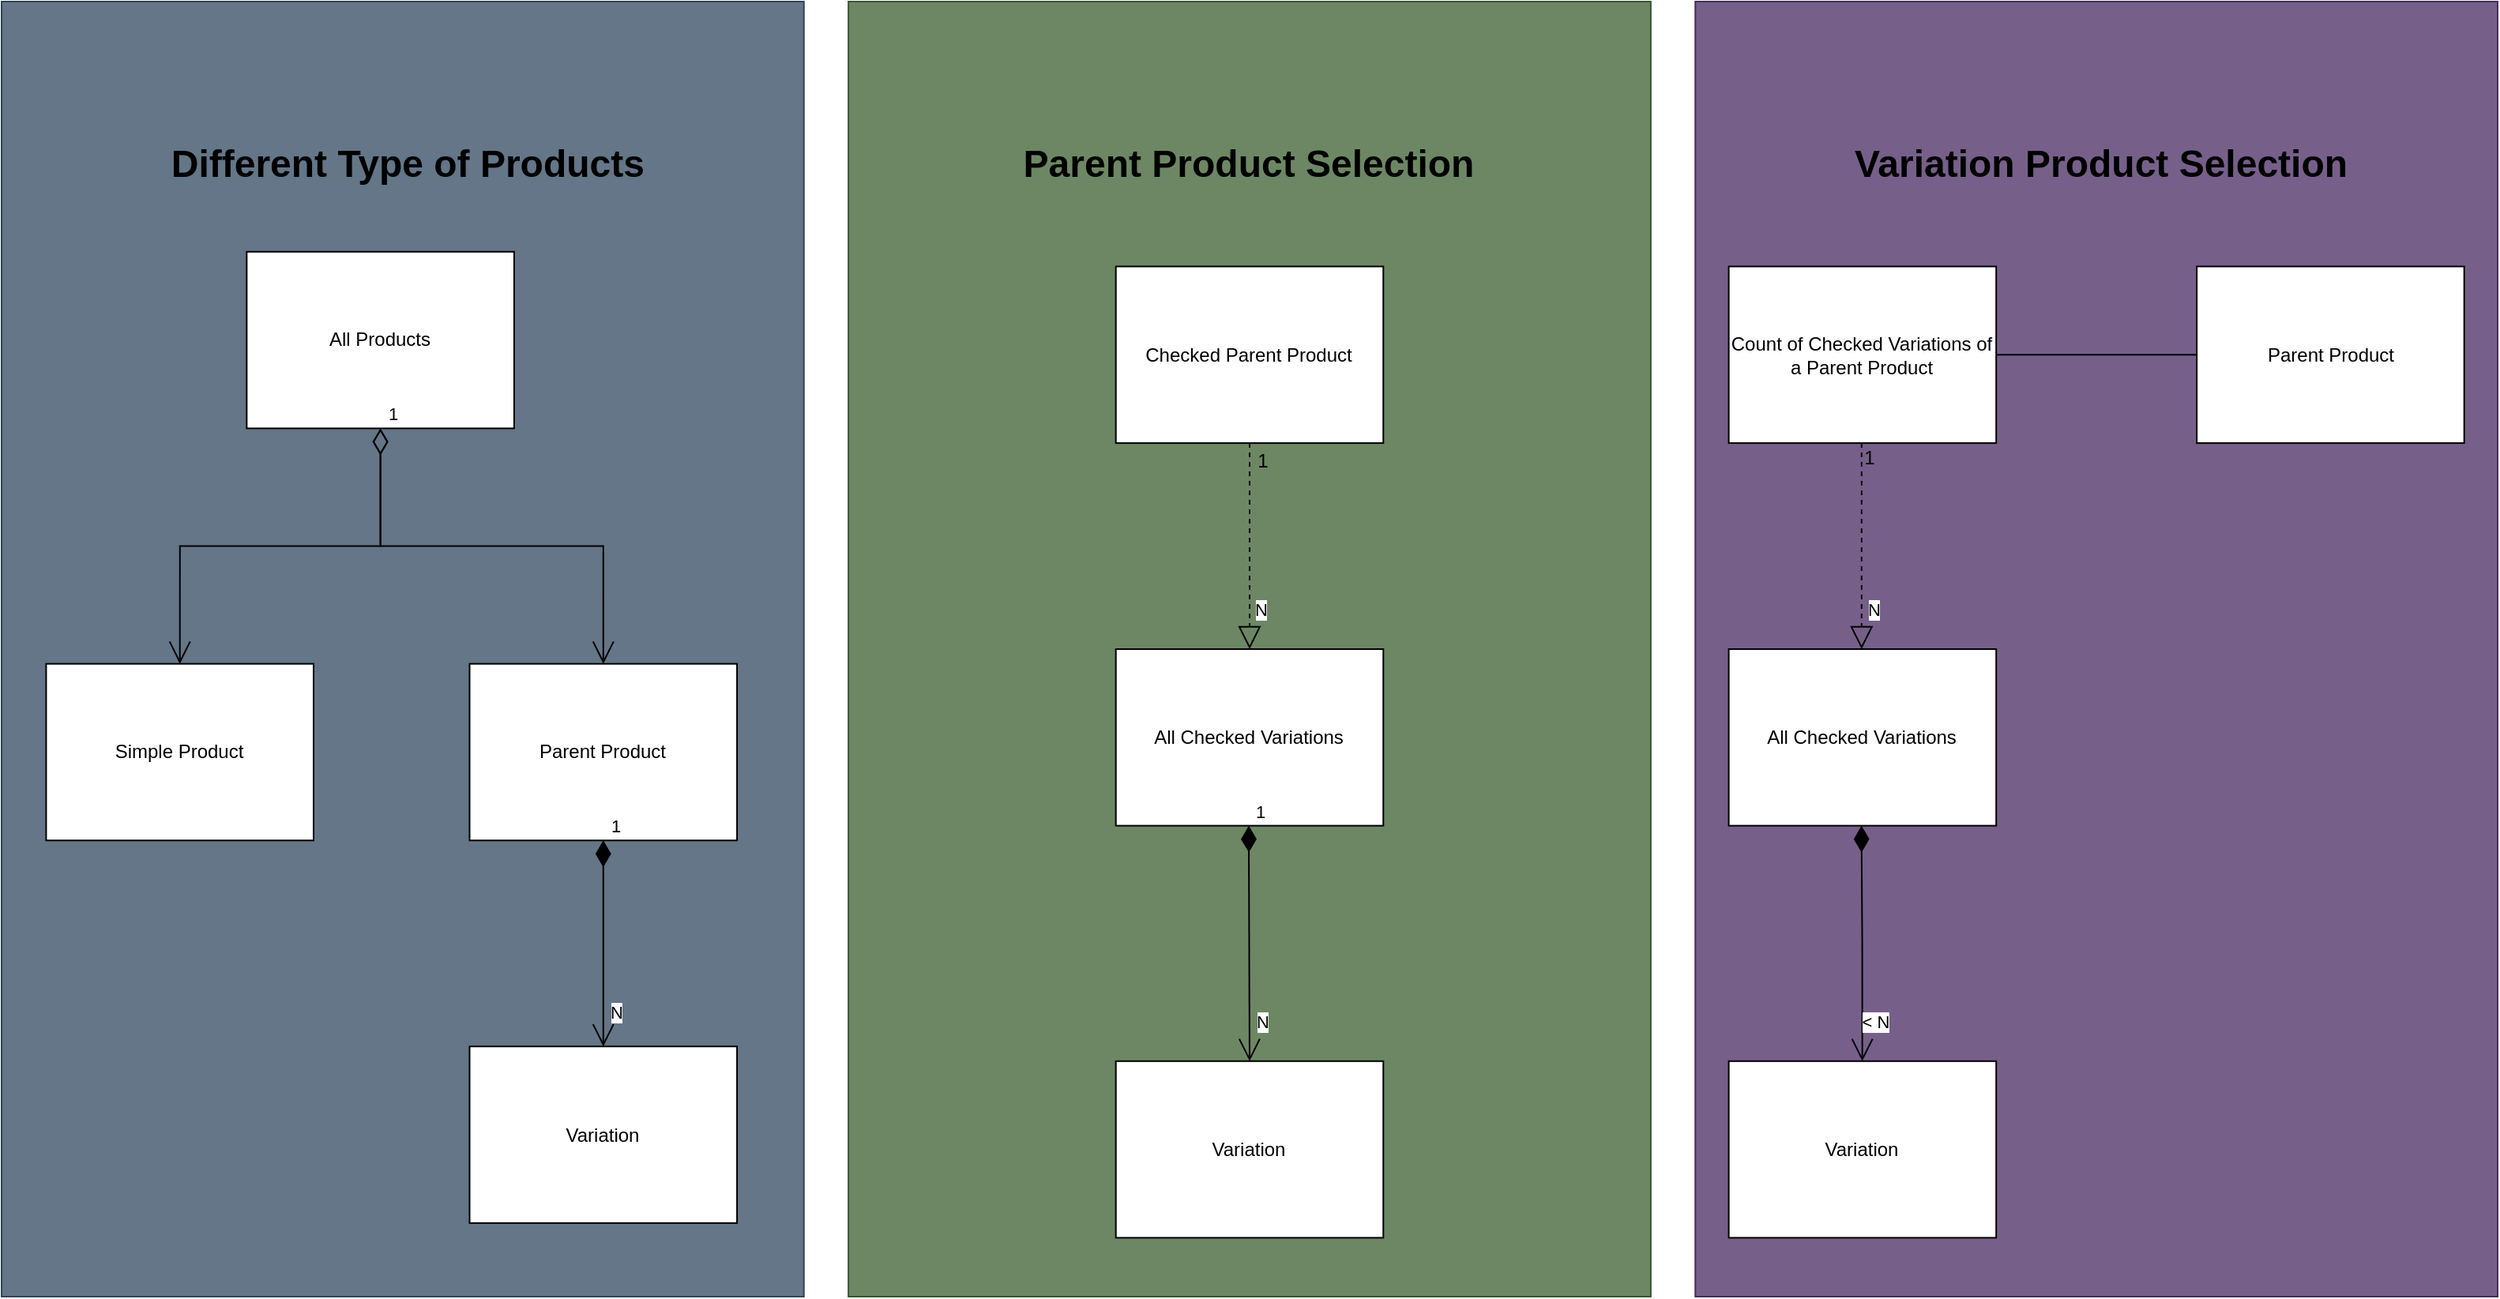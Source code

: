 <mxfile version="26.0.10">
  <diagram name="Page-1" id="fxwGUeWTSbPMi8nCqgoY">
    <mxGraphModel dx="1242" dy="738" grid="1" gridSize="10" guides="1" tooltips="1" connect="1" arrows="1" fold="1" page="1" pageScale="1" pageWidth="850" pageHeight="1100" math="0" shadow="0">
      <root>
        <mxCell id="0" />
        <mxCell id="1" parent="0" />
        <mxCell id="COmSVETjiCtXUdB53YvQ-33" value="" style="group" parent="1" vertex="1" connectable="0">
          <mxGeometry x="60" y="150" width="1580" height="820" as="geometry" />
        </mxCell>
        <mxCell id="COmSVETjiCtXUdB53YvQ-1" value="" style="whiteSpace=wrap;html=1;fillColor=#647687;strokeColor=#314354;fontColor=#ffffff;" parent="COmSVETjiCtXUdB53YvQ-33" vertex="1">
          <mxGeometry width="507.857" height="820.0" as="geometry" />
        </mxCell>
        <mxCell id="COmSVETjiCtXUdB53YvQ-2" value="&lt;h1&gt;Different Type of Products&amp;nbsp;&lt;/h1&gt;" style="text;html=1;align=center;verticalAlign=middle;whiteSpace=wrap;rounded=0;" parent="COmSVETjiCtXUdB53YvQ-33" vertex="1">
          <mxGeometry x="42.321" y="55.909" width="437.321" height="93.182" as="geometry" />
        </mxCell>
        <mxCell id="COmSVETjiCtXUdB53YvQ-3" value="All Products" style="rounded=0;whiteSpace=wrap;html=1;" parent="COmSVETjiCtXUdB53YvQ-33" vertex="1">
          <mxGeometry x="155.179" y="158.409" width="169.286" height="111.818" as="geometry" />
        </mxCell>
        <mxCell id="COmSVETjiCtXUdB53YvQ-4" value="Simple Product" style="rounded=0;whiteSpace=wrap;html=1;" parent="COmSVETjiCtXUdB53YvQ-33" vertex="1">
          <mxGeometry x="28.214" y="419.318" width="169.286" height="111.818" as="geometry" />
        </mxCell>
        <mxCell id="COmSVETjiCtXUdB53YvQ-5" value="Parent Product" style="rounded=0;whiteSpace=wrap;html=1;" parent="COmSVETjiCtXUdB53YvQ-33" vertex="1">
          <mxGeometry x="296.25" y="419.318" width="169.286" height="111.818" as="geometry" />
        </mxCell>
        <mxCell id="COmSVETjiCtXUdB53YvQ-6" value="Variation" style="rounded=0;whiteSpace=wrap;html=1;" parent="COmSVETjiCtXUdB53YvQ-33" vertex="1">
          <mxGeometry x="296.25" y="661.591" width="169.286" height="111.818" as="geometry" />
        </mxCell>
        <mxCell id="COmSVETjiCtXUdB53YvQ-7" value="1" style="endArrow=open;html=1;endSize=12;startArrow=diamondThin;startSize=14;startFill=1;edgeStyle=orthogonalEdgeStyle;align=left;verticalAlign=bottom;rounded=0;entryX=0.5;entryY=0;entryDx=0;entryDy=0;exitX=0.5;exitY=1;exitDx=0;exitDy=0;" parent="COmSVETjiCtXUdB53YvQ-33" source="COmSVETjiCtXUdB53YvQ-5" target="COmSVETjiCtXUdB53YvQ-6" edge="1">
          <mxGeometry x="-1" y="3" relative="1" as="geometry">
            <mxPoint x="536.071" y="531.136" as="sourcePoint" />
            <mxPoint x="493.75" y="661.591" as="targetPoint" />
            <mxPoint as="offset" />
          </mxGeometry>
        </mxCell>
        <mxCell id="COmSVETjiCtXUdB53YvQ-8" value="N" style="edgeLabel;html=1;align=center;verticalAlign=middle;resizable=0;points=[];" parent="COmSVETjiCtXUdB53YvQ-7" vertex="1" connectable="0">
          <mxGeometry x="0.66" y="8" relative="1" as="geometry">
            <mxPoint as="offset" />
          </mxGeometry>
        </mxCell>
        <mxCell id="COmSVETjiCtXUdB53YvQ-9" value="1" style="endArrow=open;html=1;endSize=12;startArrow=diamondThin;startSize=14;startFill=0;edgeStyle=orthogonalEdgeStyle;align=left;verticalAlign=bottom;rounded=0;entryX=0.5;entryY=0;entryDx=0;entryDy=0;exitX=0.5;exitY=1;exitDx=0;exitDy=0;" parent="COmSVETjiCtXUdB53YvQ-33" source="COmSVETjiCtXUdB53YvQ-3" target="COmSVETjiCtXUdB53YvQ-5" edge="1">
          <mxGeometry x="-1" y="3" relative="1" as="geometry">
            <mxPoint x="253.929" y="344.773" as="sourcePoint" />
            <mxPoint x="409.107" y="493.864" as="targetPoint" />
          </mxGeometry>
        </mxCell>
        <mxCell id="COmSVETjiCtXUdB53YvQ-10" value="1" style="endArrow=open;html=1;endSize=12;startArrow=diamondThin;startSize=14;startFill=0;edgeStyle=orthogonalEdgeStyle;align=left;verticalAlign=bottom;rounded=0;entryX=0.5;entryY=0;entryDx=0;entryDy=0;exitX=0.5;exitY=1;exitDx=0;exitDy=0;" parent="COmSVETjiCtXUdB53YvQ-33" source="COmSVETjiCtXUdB53YvQ-3" target="COmSVETjiCtXUdB53YvQ-4" edge="1">
          <mxGeometry x="-1" y="3" relative="1" as="geometry">
            <mxPoint x="70.536" y="344.773" as="sourcePoint" />
            <mxPoint x="296.25" y="344.773" as="targetPoint" />
          </mxGeometry>
        </mxCell>
        <mxCell id="COmSVETjiCtXUdB53YvQ-11" value="" style="whiteSpace=wrap;html=1;fillColor=#6d8764;strokeColor=#3A5431;fontColor=#ffffff;" parent="COmSVETjiCtXUdB53YvQ-33" vertex="1">
          <mxGeometry x="536.071" width="507.857" height="820.0" as="geometry" />
        </mxCell>
        <mxCell id="COmSVETjiCtXUdB53YvQ-12" value="Checked Parent Product" style="rounded=0;whiteSpace=wrap;html=1;" parent="COmSVETjiCtXUdB53YvQ-33" vertex="1">
          <mxGeometry x="705.357" y="167.727" width="169.286" height="111.818" as="geometry" />
        </mxCell>
        <mxCell id="COmSVETjiCtXUdB53YvQ-13" value="All Checked Variations" style="rounded=0;whiteSpace=wrap;html=1;" parent="COmSVETjiCtXUdB53YvQ-33" vertex="1">
          <mxGeometry x="705.357" y="410.0" width="169.286" height="111.818" as="geometry" />
        </mxCell>
        <mxCell id="COmSVETjiCtXUdB53YvQ-14" value="" style="endArrow=block;dashed=1;endFill=0;endSize=12;html=1;rounded=0;entryX=0.5;entryY=0;entryDx=0;entryDy=0;exitX=0.5;exitY=1;exitDx=0;exitDy=0;" parent="COmSVETjiCtXUdB53YvQ-33" source="COmSVETjiCtXUdB53YvQ-12" target="COmSVETjiCtXUdB53YvQ-13" edge="1">
          <mxGeometry width="160" relative="1" as="geometry">
            <mxPoint x="691.25" y="149.091" as="sourcePoint" />
            <mxPoint x="916.964" y="149.091" as="targetPoint" />
          </mxGeometry>
        </mxCell>
        <mxCell id="COmSVETjiCtXUdB53YvQ-15" value="N" style="edgeLabel;html=1;align=center;verticalAlign=middle;resizable=0;points=[];" parent="COmSVETjiCtXUdB53YvQ-14" vertex="1" connectable="0">
          <mxGeometry x="0.611" y="7" relative="1" as="geometry">
            <mxPoint as="offset" />
          </mxGeometry>
        </mxCell>
        <mxCell id="COmSVETjiCtXUdB53YvQ-16" value="1" style="text;html=1;align=center;verticalAlign=middle;resizable=0;points=[];autosize=1;strokeColor=none;fillColor=none;" parent="COmSVETjiCtXUdB53YvQ-33" vertex="1">
          <mxGeometry x="782.946" y="275.818" width="30" height="30" as="geometry" />
        </mxCell>
        <mxCell id="COmSVETjiCtXUdB53YvQ-17" value="Variation" style="rounded=0;whiteSpace=wrap;html=1;" parent="COmSVETjiCtXUdB53YvQ-33" vertex="1">
          <mxGeometry x="705.357" y="670.909" width="169.286" height="111.818" as="geometry" />
        </mxCell>
        <mxCell id="COmSVETjiCtXUdB53YvQ-18" value="1" style="endArrow=open;html=1;endSize=12;startArrow=diamondThin;startSize=14;startFill=1;edgeStyle=orthogonalEdgeStyle;align=left;verticalAlign=bottom;rounded=0;entryX=0.5;entryY=0;entryDx=0;entryDy=0;exitX=0.5;exitY=1;exitDx=0;exitDy=0;" parent="COmSVETjiCtXUdB53YvQ-33" target="COmSVETjiCtXUdB53YvQ-17" edge="1">
          <mxGeometry x="-1" y="3" relative="1" as="geometry">
            <mxPoint x="789.464" y="521.818" as="sourcePoint" />
            <mxPoint x="789.464" y="652.273" as="targetPoint" />
            <mxPoint as="offset" />
          </mxGeometry>
        </mxCell>
        <mxCell id="COmSVETjiCtXUdB53YvQ-19" value="N" style="edgeLabel;html=1;align=center;verticalAlign=middle;resizable=0;points=[];" parent="COmSVETjiCtXUdB53YvQ-18" vertex="1" connectable="0">
          <mxGeometry x="0.66" y="8" relative="1" as="geometry">
            <mxPoint as="offset" />
          </mxGeometry>
        </mxCell>
        <mxCell id="COmSVETjiCtXUdB53YvQ-20" value="&lt;h1&gt;Parent Product Selection&lt;/h1&gt;" style="text;html=1;align=center;verticalAlign=middle;whiteSpace=wrap;rounded=0;" parent="COmSVETjiCtXUdB53YvQ-33" vertex="1">
          <mxGeometry x="571.339" y="55.909" width="437.321" height="93.182" as="geometry" />
        </mxCell>
        <mxCell id="COmSVETjiCtXUdB53YvQ-21" value="" style="whiteSpace=wrap;html=1;fillColor=#76608a;strokeColor=#432D57;fontColor=#ffffff;" parent="COmSVETjiCtXUdB53YvQ-33" vertex="1">
          <mxGeometry x="1072.143" width="507.857" height="820.0" as="geometry" />
        </mxCell>
        <mxCell id="COmSVETjiCtXUdB53YvQ-22" value="Count of Checked Variations of a Parent Product" style="rounded=0;whiteSpace=wrap;html=1;" parent="COmSVETjiCtXUdB53YvQ-33" vertex="1">
          <mxGeometry x="1093.304" y="167.727" width="169.286" height="111.818" as="geometry" />
        </mxCell>
        <mxCell id="COmSVETjiCtXUdB53YvQ-23" value="All Checked Variations" style="rounded=0;whiteSpace=wrap;html=1;" parent="COmSVETjiCtXUdB53YvQ-33" vertex="1">
          <mxGeometry x="1093.304" y="410.0" width="169.286" height="111.818" as="geometry" />
        </mxCell>
        <mxCell id="COmSVETjiCtXUdB53YvQ-24" value="" style="endArrow=block;dashed=1;endFill=0;endSize=12;html=1;rounded=0;entryX=0.5;entryY=0;entryDx=0;entryDy=0;exitX=0.5;exitY=1;exitDx=0;exitDy=0;" parent="COmSVETjiCtXUdB53YvQ-33" edge="1">
          <mxGeometry width="160" relative="1" as="geometry">
            <mxPoint x="1177.41" y="279.545" as="sourcePoint" />
            <mxPoint x="1177.41" y="410.0" as="targetPoint" />
          </mxGeometry>
        </mxCell>
        <mxCell id="COmSVETjiCtXUdB53YvQ-25" value="N" style="edgeLabel;html=1;align=center;verticalAlign=middle;resizable=0;points=[];" parent="COmSVETjiCtXUdB53YvQ-24" vertex="1" connectable="0">
          <mxGeometry x="0.611" y="7" relative="1" as="geometry">
            <mxPoint as="offset" />
          </mxGeometry>
        </mxCell>
        <mxCell id="COmSVETjiCtXUdB53YvQ-26" value="1" style="text;html=1;align=center;verticalAlign=middle;resizable=0;points=[];autosize=1;strokeColor=none;fillColor=none;" parent="COmSVETjiCtXUdB53YvQ-33" vertex="1">
          <mxGeometry x="1166.661" y="273.955" width="30" height="30" as="geometry" />
        </mxCell>
        <mxCell id="COmSVETjiCtXUdB53YvQ-27" value="Variation" style="rounded=0;whiteSpace=wrap;html=1;" parent="COmSVETjiCtXUdB53YvQ-33" vertex="1">
          <mxGeometry x="1093.304" y="670.909" width="169.286" height="111.818" as="geometry" />
        </mxCell>
        <mxCell id="COmSVETjiCtXUdB53YvQ-28" value="" style="endArrow=open;html=1;endSize=12;startArrow=diamondThin;startSize=14;startFill=1;edgeStyle=orthogonalEdgeStyle;align=left;verticalAlign=bottom;rounded=0;entryX=0.5;entryY=0;entryDx=0;entryDy=0;exitX=0.5;exitY=1;exitDx=0;exitDy=0;" parent="COmSVETjiCtXUdB53YvQ-33" edge="1">
          <mxGeometry x="-1" y="3" relative="1" as="geometry">
            <mxPoint x="1177.297" y="521.818" as="sourcePoint" />
            <mxPoint x="1177.834" y="670.909" as="targetPoint" />
            <mxPoint as="offset" />
          </mxGeometry>
        </mxCell>
        <mxCell id="COmSVETjiCtXUdB53YvQ-29" value="&amp;lt; N" style="edgeLabel;html=1;align=center;verticalAlign=middle;resizable=0;points=[];" parent="COmSVETjiCtXUdB53YvQ-28" vertex="1" connectable="0">
          <mxGeometry x="0.66" y="8" relative="1" as="geometry">
            <mxPoint as="offset" />
          </mxGeometry>
        </mxCell>
        <mxCell id="COmSVETjiCtXUdB53YvQ-30" value="Parent Product" style="rounded=0;whiteSpace=wrap;html=1;" parent="COmSVETjiCtXUdB53YvQ-33" vertex="1">
          <mxGeometry x="1389.554" y="167.727" width="169.286" height="111.818" as="geometry" />
        </mxCell>
        <mxCell id="COmSVETjiCtXUdB53YvQ-32" value="&lt;h1&gt;Variation Product Selection&lt;/h1&gt;" style="text;html=1;align=center;verticalAlign=middle;whiteSpace=wrap;rounded=0;" parent="COmSVETjiCtXUdB53YvQ-33" vertex="1">
          <mxGeometry x="1107.411" y="55.909" width="444.375" height="93.182" as="geometry" />
        </mxCell>
        <mxCell id="tD0ZeM_TXcgUeueSQPMr-1" value="" style="endArrow=none;html=1;rounded=0;exitX=1;exitY=0.5;exitDx=0;exitDy=0;entryX=0;entryY=0.5;entryDx=0;entryDy=0;" edge="1" parent="COmSVETjiCtXUdB53YvQ-33" source="COmSVETjiCtXUdB53YvQ-22" target="COmSVETjiCtXUdB53YvQ-30">
          <mxGeometry width="50" height="50" relative="1" as="geometry">
            <mxPoint x="1480" y="450" as="sourcePoint" />
            <mxPoint x="1530" y="400" as="targetPoint" />
          </mxGeometry>
        </mxCell>
      </root>
    </mxGraphModel>
  </diagram>
</mxfile>
